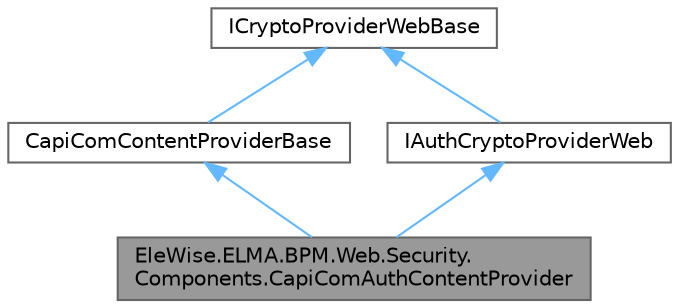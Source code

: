 digraph "EleWise.ELMA.BPM.Web.Security.Components.CapiComAuthContentProvider"
{
 // LATEX_PDF_SIZE
  bgcolor="transparent";
  edge [fontname=Helvetica,fontsize=10,labelfontname=Helvetica,labelfontsize=10];
  node [fontname=Helvetica,fontsize=10,shape=box,height=0.2,width=0.4];
  Node1 [id="Node000001",label="EleWise.ELMA.BPM.Web.Security.\lComponents.CapiComAuthContentProvider",height=0.2,width=0.4,color="gray40", fillcolor="grey60", style="filled", fontcolor="black",tooltip="CAPICOM провайдер контента для входа в систему"];
  Node2 -> Node1 [id="edge1_Node000001_Node000002",dir="back",color="steelblue1",style="solid",tooltip=" "];
  Node2 [id="Node000002",label="CapiComContentProviderBase",height=0.2,width=0.4,color="gray40", fillcolor="white", style="filled",URL="$class_ele_wise_1_1_e_l_m_a_1_1_b_p_m_1_1_web_1_1_security_1_1_components_1_1_capi_com_content_provider_base.html",tooltip="CAPICOM абстрактный провайдер контента для входа в систему"];
  Node3 -> Node2 [id="edge2_Node000002_Node000003",dir="back",color="steelblue1",style="solid",tooltip=" "];
  Node3 [id="Node000003",label="ICryptoProviderWebBase",height=0.2,width=0.4,color="gray40", fillcolor="white", style="filled",URL="$interface_ele_wise_1_1_e_l_m_a_1_1_b_p_m_1_1_web_1_1_security_1_1_extension_points_1_1_i_crypto_provider_web_base.html",tooltip="Базовый интерфейс для КП в веб-части"];
  Node4 -> Node1 [id="edge3_Node000001_Node000004",dir="back",color="steelblue1",style="solid",tooltip=" "];
  Node4 [id="Node000004",label="IAuthCryptoProviderWeb",height=0.2,width=0.4,color="gray40", fillcolor="white", style="filled",URL="$interface_ele_wise_1_1_e_l_m_a_1_1_b_p_m_1_1_web_1_1_security_1_1_extension_points_1_1_i_auth_crypto_provider_web.html",tooltip="Веб точка расширения КП входа в систему"];
  Node3 -> Node4 [id="edge4_Node000004_Node000003",dir="back",color="steelblue1",style="solid",tooltip=" "];
}
